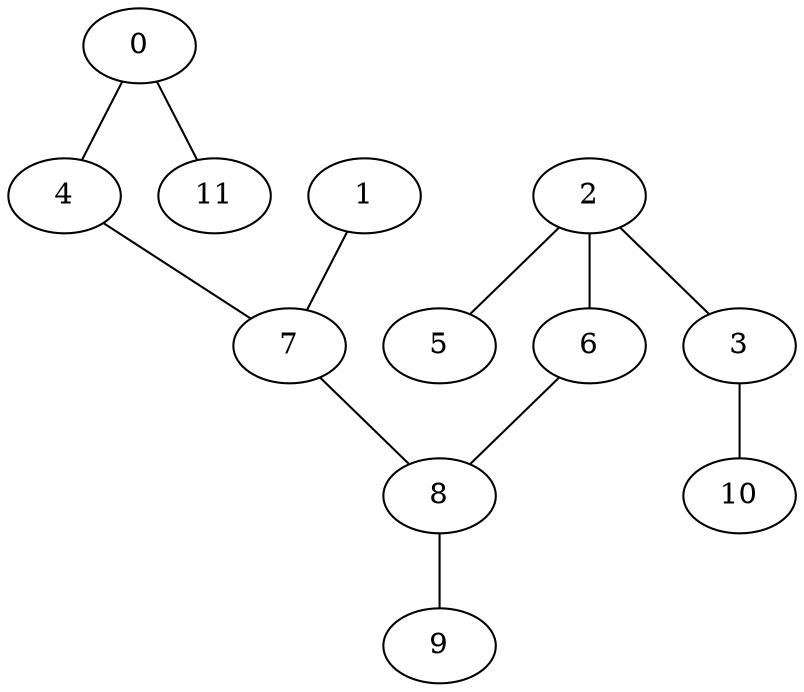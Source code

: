 graph "sampletest150-mod5_image13.bmp" {
	0	 [type=corner,
		x=277,
		y=355];
	4	 [type=corner,
		x=339,
		y=321];
	0 -- 4	 [angle0="-.50",
		frequency=1,
		type0=line];
	11	 [type=endpoint,
		x=155,
		y=343];
	0 -- 11	 [angle0=".10",
		frequency=1,
		type0=line];
	1	 [type=endpoint,
		x=58,
		y=291];
	7	 [type=intersection,
		x=331,
		y=287];
	1 -- 7	 [angle0="-.01",
		frequency=1,
		type0=line];
	2	 [type=intersection,
		x=303,
		y=182];
	3	 [type=corner,
		x=212,
		y=124];
	2 -- 3	 [angle0=".57",
		frequency=1,
		type0=line];
	5	 [type=endpoint,
		x=91,
		y=202];
	2 -- 5	 [angle0="-.09",
		frequency=1,
		type0=line];
	6	 [type=corner,
		x=341,
		y=187];
	2 -- 6	 [angle0=".13",
		frequency=1,
		type0=line];
	10	 [type=endpoint,
		x=110,
		y=126];
	3 -- 10	 [angle0="-.02",
		frequency=1,
		type0=line];
	4 -- 7	 [angle0="1.34",
		frequency=1,
		type0=line];
	8	 [type=intersection,
		x=397,
		y=261];
	6 -- 8	 [angle0=".92",
		frequency=1,
		type0=line];
	7 -- 8	 [angle0="-.38",
		frequency=1,
		type0=line];
	9	 [type=endpoint,
		x=459,
		y=274];
	8 -- 9	 [angle0=".21",
		frequency=1,
		type0=line];
}
